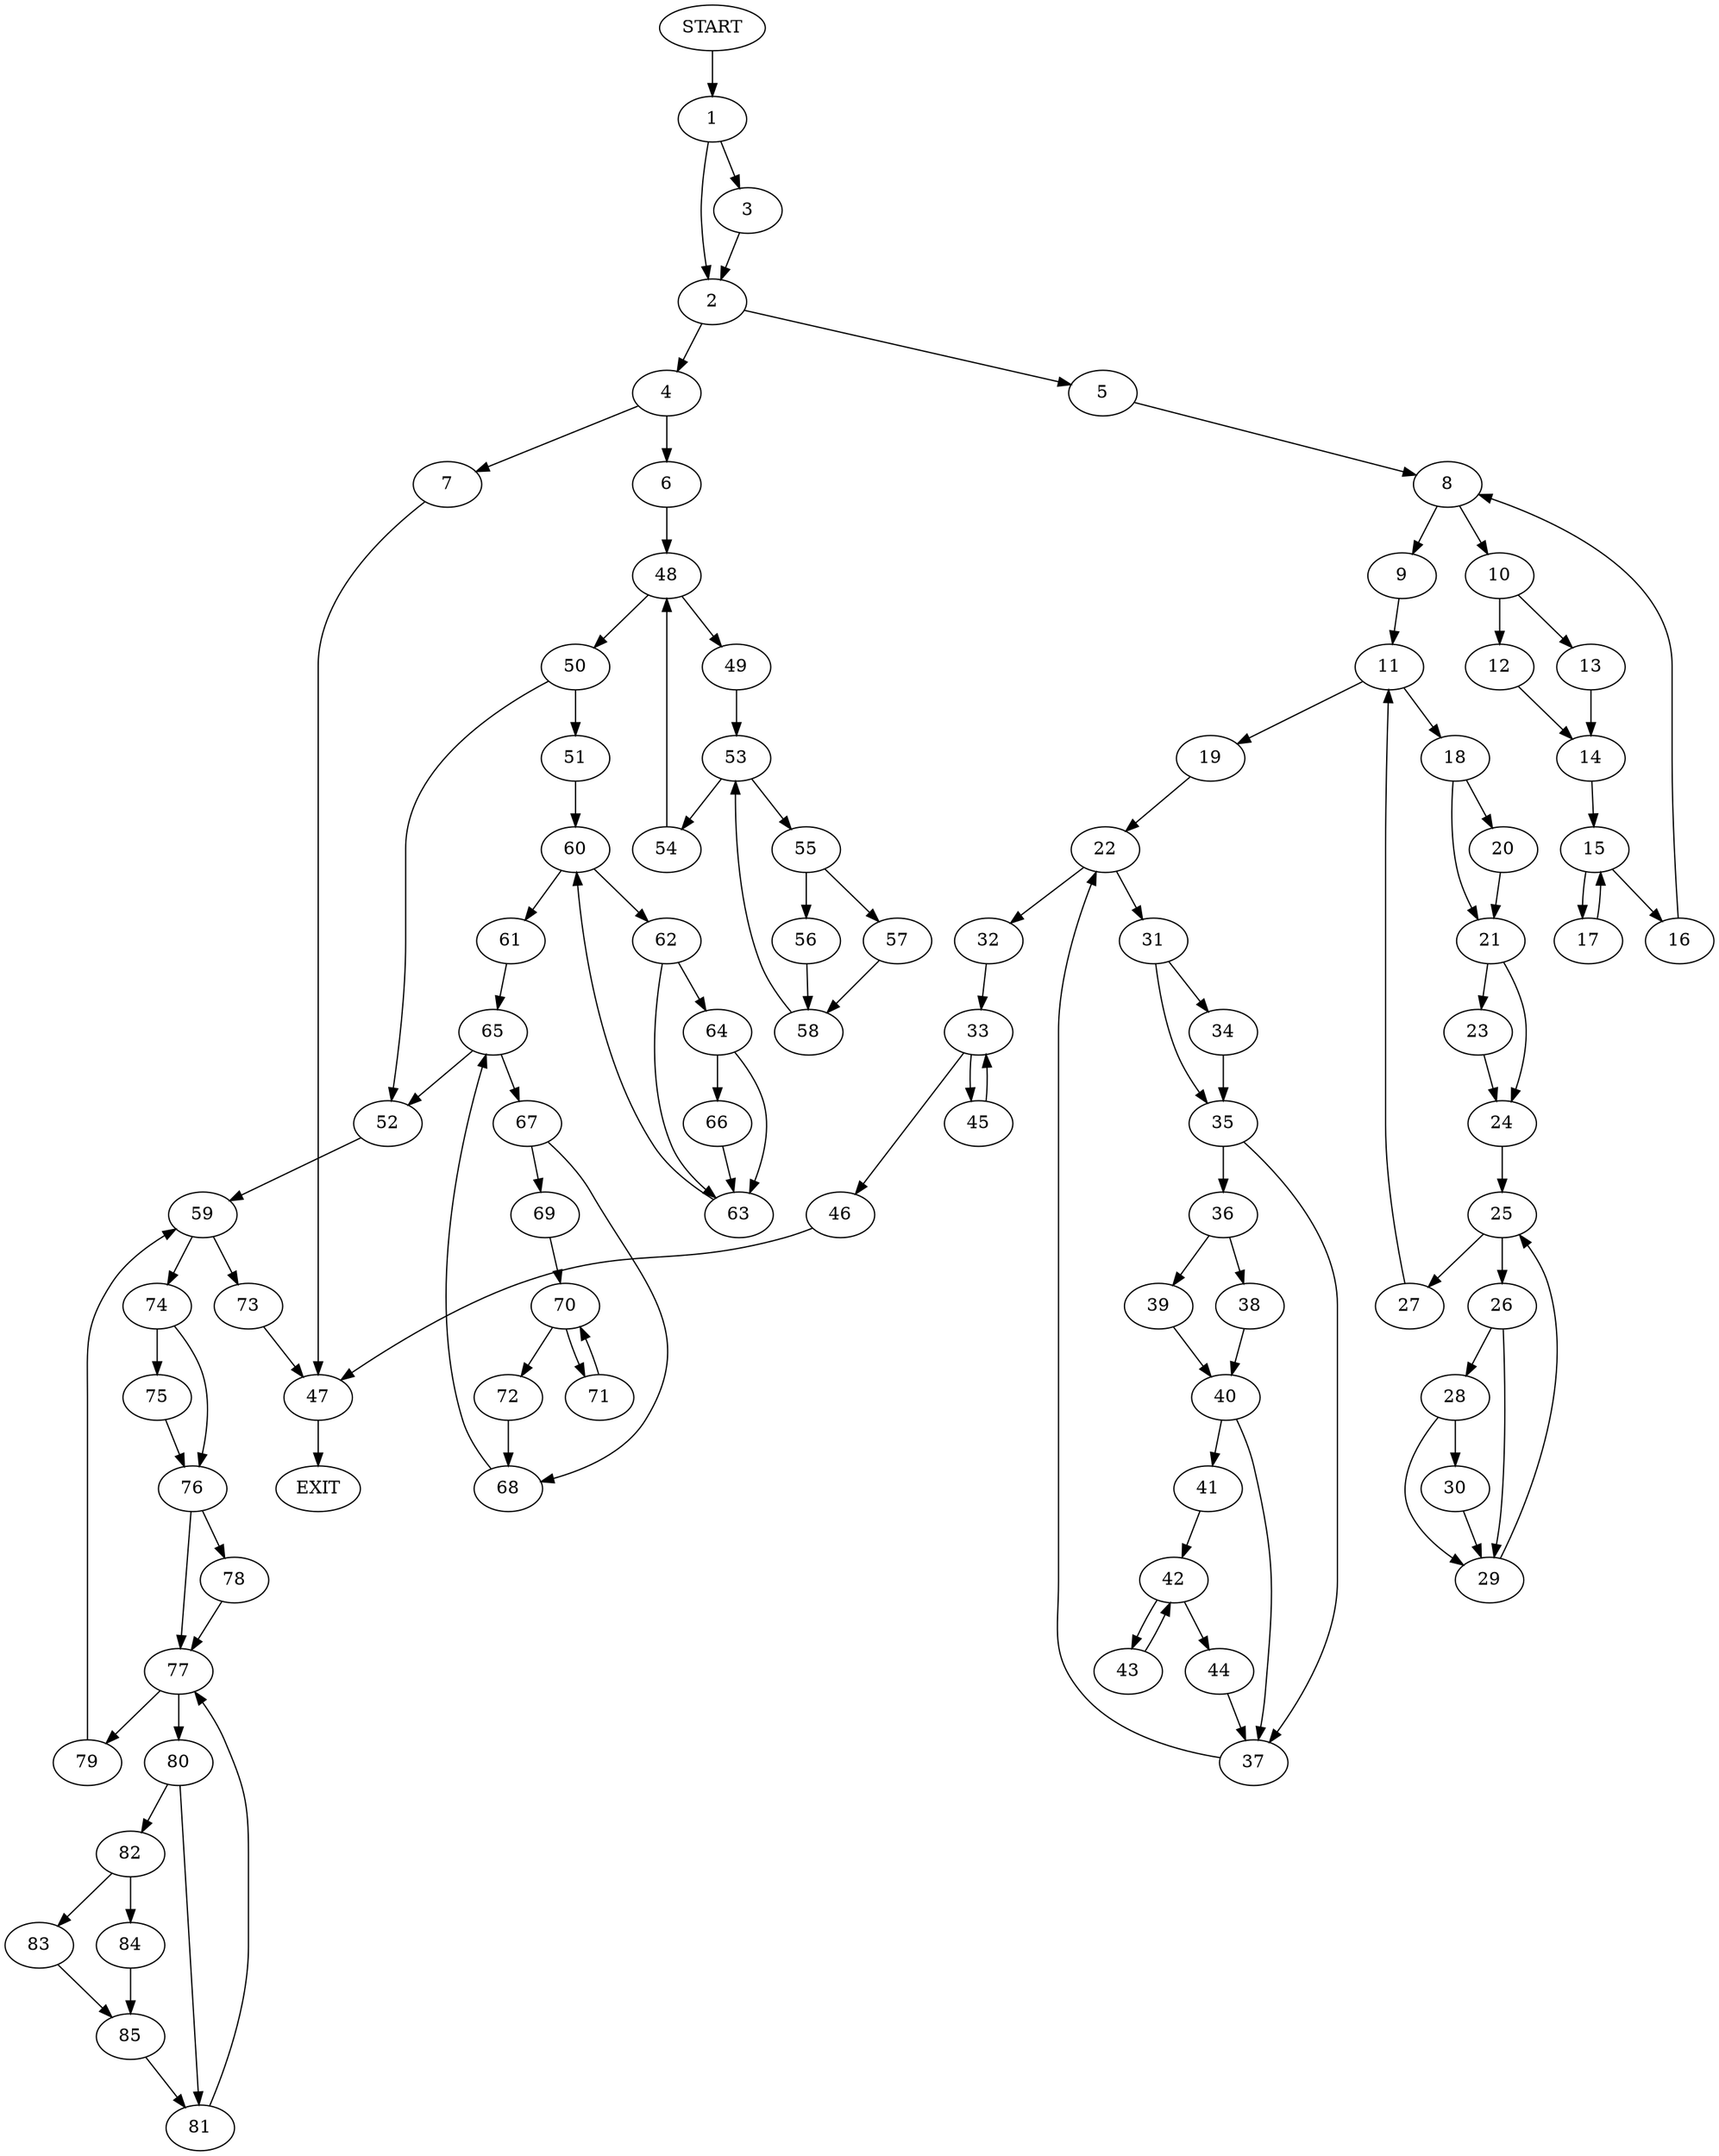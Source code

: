 digraph {
0 [label="START"]
86 [label="EXIT"]
0 -> 1
1 -> 2
1 -> 3
3 -> 2
2 -> 4
2 -> 5
4 -> 6
4 -> 7
5 -> 8
8 -> 9
8 -> 10
9 -> 11
10 -> 12
10 -> 13
12 -> 14
13 -> 14
14 -> 15
15 -> 16
15 -> 17
16 -> 8
17 -> 15
11 -> 18
11 -> 19
18 -> 20
18 -> 21
19 -> 22
20 -> 21
21 -> 23
21 -> 24
23 -> 24
24 -> 25
25 -> 26
25 -> 27
27 -> 11
26 -> 28
26 -> 29
29 -> 25
28 -> 30
28 -> 29
30 -> 29
22 -> 31
22 -> 32
32 -> 33
31 -> 34
31 -> 35
35 -> 36
35 -> 37
34 -> 35
36 -> 38
36 -> 39
37 -> 22
39 -> 40
38 -> 40
40 -> 37
40 -> 41
41 -> 42
42 -> 43
42 -> 44
44 -> 37
43 -> 42
33 -> 45
33 -> 46
46 -> 47
45 -> 33
47 -> 86
7 -> 47
6 -> 48
48 -> 49
48 -> 50
50 -> 51
50 -> 52
49 -> 53
53 -> 54
53 -> 55
54 -> 48
55 -> 56
55 -> 57
56 -> 58
57 -> 58
58 -> 53
52 -> 59
51 -> 60
60 -> 61
60 -> 62
62 -> 63
62 -> 64
61 -> 65
63 -> 60
64 -> 63
64 -> 66
66 -> 63
65 -> 67
65 -> 52
67 -> 68
67 -> 69
68 -> 65
69 -> 70
70 -> 71
70 -> 72
71 -> 70
72 -> 68
59 -> 73
59 -> 74
73 -> 47
74 -> 75
74 -> 76
76 -> 77
76 -> 78
75 -> 76
78 -> 77
77 -> 79
77 -> 80
79 -> 59
80 -> 81
80 -> 82
82 -> 83
82 -> 84
81 -> 77
83 -> 85
84 -> 85
85 -> 81
}

